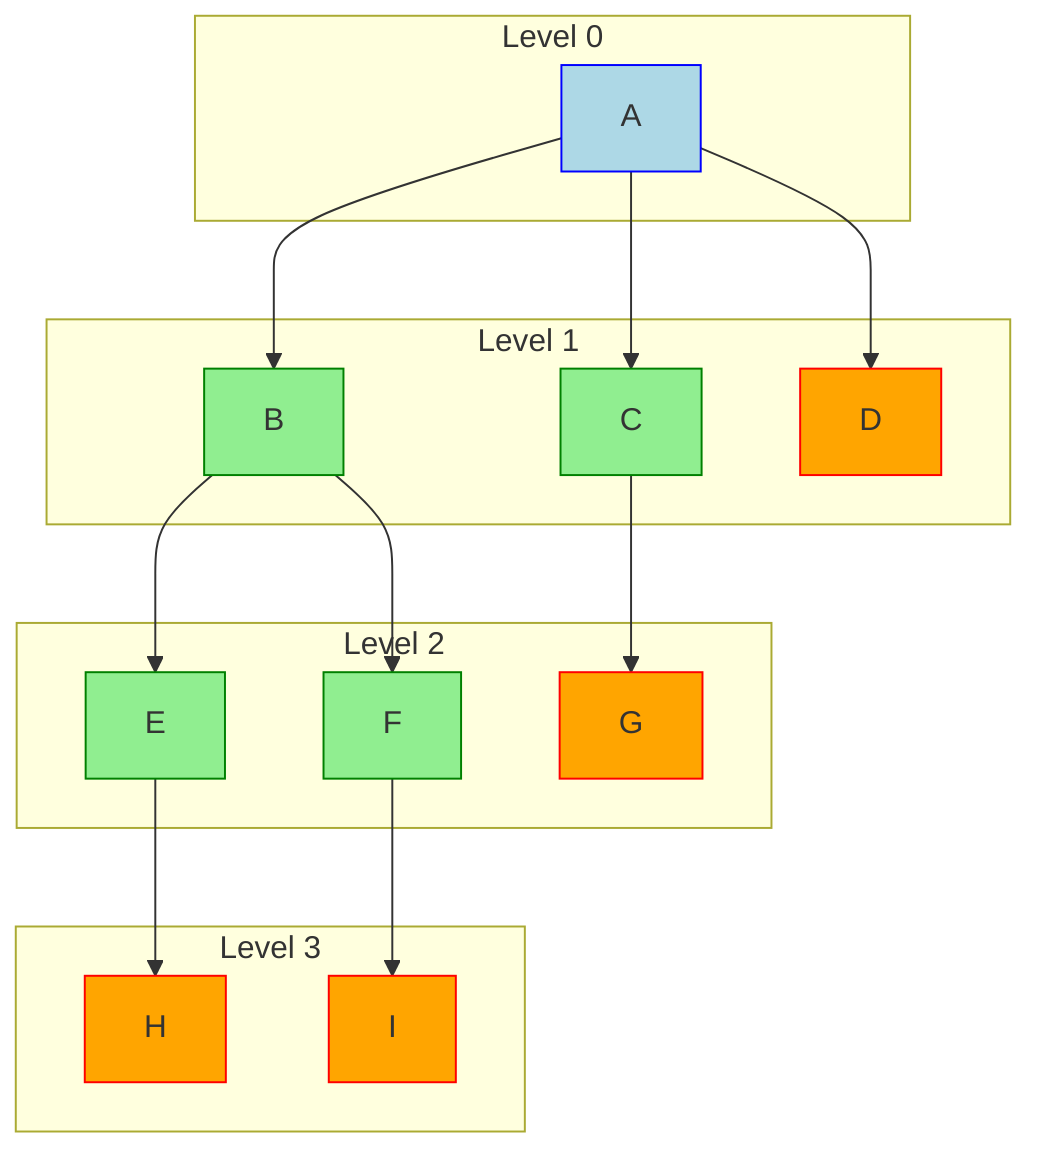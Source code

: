 flowchart

    subgraph "Level 0"
        A
    end

    subgraph "Level 1"
        B
        C
        D
    end

    subgraph "Level 2"
        E
        F
        G
    end

    subgraph "Level 3"
        H
        I
    end

    A --> B
    A --> C
    A --> D

    B --> E
    B --> F

    C --> G

    E --> H
    F --> I

    style A fill:lightblue,stroke:blue

    style B fill:lightgreen,stroke:green
    style C fill:lightgreen,stroke:green
    style E fill:lightgreen,stroke:green
    style F fill:lightgreen,stroke:green

    style D fill:orange,stroke:red
    style G fill:orange,stroke:red
    style H fill:orange,stroke:red
    style I fill:orange,stroke:red
